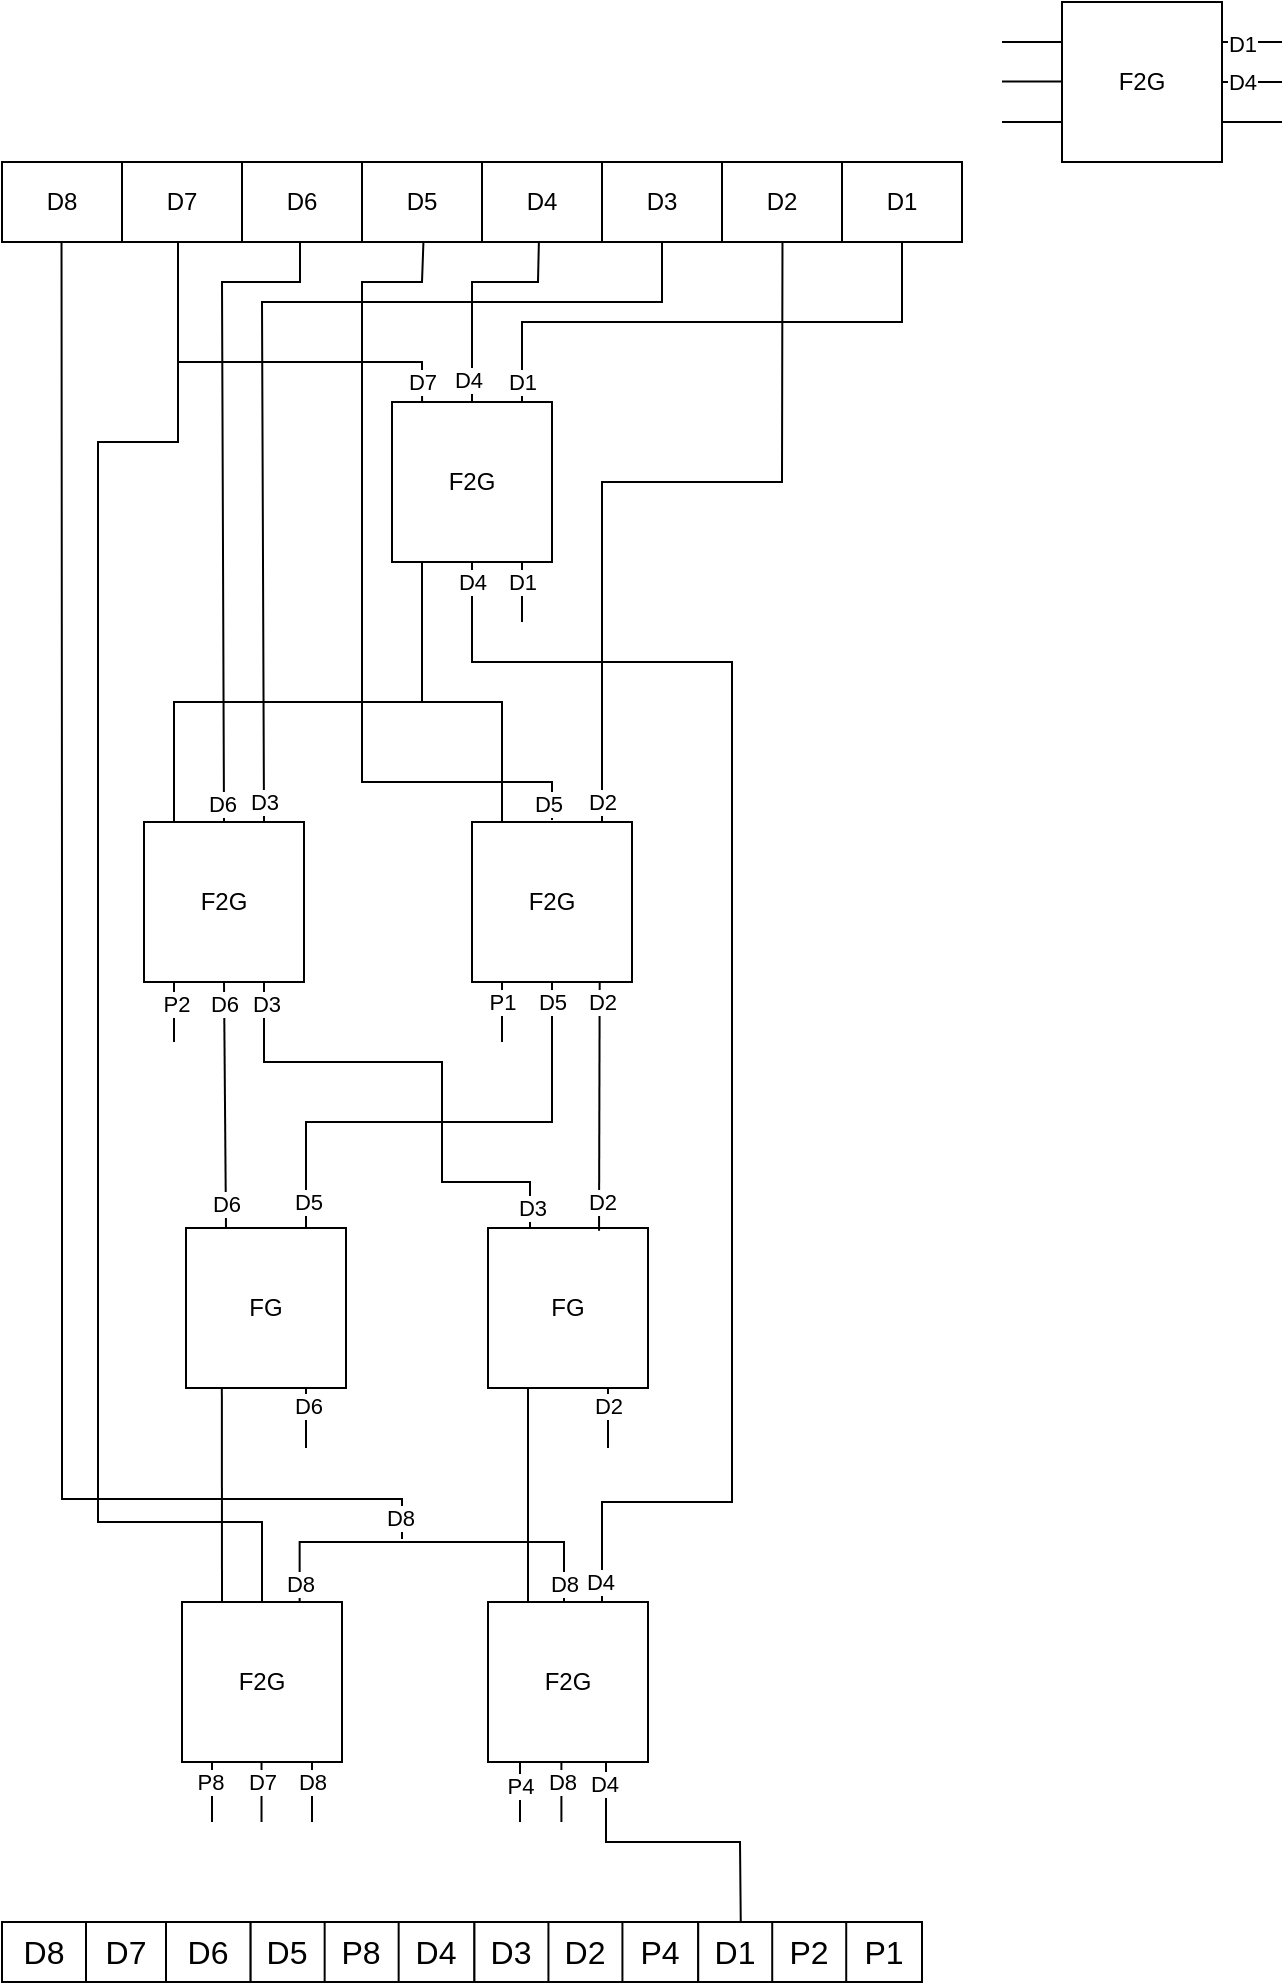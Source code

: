 <mxfile version="25.0.3">
  <diagram name="Page-1" id="fNQSDi-6R5eK7XQsokTD">
    <mxGraphModel dx="525" dy="290" grid="1" gridSize="10" guides="1" tooltips="1" connect="1" arrows="1" fold="1" page="1" pageScale="1" pageWidth="850" pageHeight="1100" math="0" shadow="0">
      <root>
        <mxCell id="0" />
        <mxCell id="1" parent="0" />
        <mxCell id="G0EZGJF396JuAqTIfjui-15" value="" style="group" vertex="1" connectable="0" parent="1">
          <mxGeometry x="650" y="40" width="140" height="80" as="geometry" />
        </mxCell>
        <mxCell id="G0EZGJF396JuAqTIfjui-11" value="" style="group" vertex="1" connectable="0" parent="G0EZGJF396JuAqTIfjui-15">
          <mxGeometry x="30" width="110" height="80" as="geometry" />
        </mxCell>
        <mxCell id="G0EZGJF396JuAqTIfjui-8" value="" style="group" vertex="1" connectable="0" parent="G0EZGJF396JuAqTIfjui-11">
          <mxGeometry width="110" height="80" as="geometry" />
        </mxCell>
        <mxCell id="G0EZGJF396JuAqTIfjui-1" value="F2G" style="whiteSpace=wrap;html=1;aspect=fixed;" vertex="1" parent="G0EZGJF396JuAqTIfjui-8">
          <mxGeometry width="80" height="80" as="geometry" />
        </mxCell>
        <mxCell id="G0EZGJF396JuAqTIfjui-7" value="" style="endArrow=none;html=1;rounded=0;exitX=1;exitY=0.25;exitDx=0;exitDy=0;" edge="1" parent="G0EZGJF396JuAqTIfjui-8" source="G0EZGJF396JuAqTIfjui-1">
          <mxGeometry width="50" height="50" relative="1" as="geometry">
            <mxPoint x="130" y="100" as="sourcePoint" />
            <mxPoint x="110" y="20" as="targetPoint" />
          </mxGeometry>
        </mxCell>
        <mxCell id="G0EZGJF396JuAqTIfjui-22" value="D1" style="edgeLabel;html=1;align=center;verticalAlign=middle;resizable=0;points=[];" vertex="1" connectable="0" parent="G0EZGJF396JuAqTIfjui-7">
          <mxGeometry x="-0.195" y="-1" relative="1" as="geometry">
            <mxPoint x="-2" as="offset" />
          </mxGeometry>
        </mxCell>
        <mxCell id="G0EZGJF396JuAqTIfjui-9" value="" style="endArrow=none;html=1;rounded=0;exitX=1;exitY=0.75;exitDx=0;exitDy=0;" edge="1" parent="G0EZGJF396JuAqTIfjui-11" source="G0EZGJF396JuAqTIfjui-1">
          <mxGeometry width="50" height="50" relative="1" as="geometry">
            <mxPoint x="150" y="100" as="sourcePoint" />
            <mxPoint x="110" y="60" as="targetPoint" />
          </mxGeometry>
        </mxCell>
        <mxCell id="G0EZGJF396JuAqTIfjui-10" value="" style="endArrow=none;html=1;rounded=0;exitX=1;exitY=0.5;exitDx=0;exitDy=0;" edge="1" parent="G0EZGJF396JuAqTIfjui-11" source="G0EZGJF396JuAqTIfjui-1">
          <mxGeometry width="50" height="50" relative="1" as="geometry">
            <mxPoint x="150" y="100" as="sourcePoint" />
            <mxPoint x="110" y="40" as="targetPoint" />
          </mxGeometry>
        </mxCell>
        <mxCell id="G0EZGJF396JuAqTIfjui-23" value="D4" style="edgeLabel;html=1;align=center;verticalAlign=middle;resizable=0;points=[];" vertex="1" connectable="0" parent="G0EZGJF396JuAqTIfjui-10">
          <mxGeometry x="0.072" relative="1" as="geometry">
            <mxPoint x="-6" as="offset" />
          </mxGeometry>
        </mxCell>
        <mxCell id="G0EZGJF396JuAqTIfjui-12" value="" style="endArrow=none;html=1;rounded=0;entryX=0;entryY=0.25;entryDx=0;entryDy=0;" edge="1" parent="G0EZGJF396JuAqTIfjui-15" target="G0EZGJF396JuAqTIfjui-1">
          <mxGeometry width="50" height="50" relative="1" as="geometry">
            <mxPoint y="20" as="sourcePoint" />
            <mxPoint x="20" y="15" as="targetPoint" />
          </mxGeometry>
        </mxCell>
        <mxCell id="G0EZGJF396JuAqTIfjui-13" value="" style="endArrow=none;html=1;rounded=0;entryX=0;entryY=0.25;entryDx=0;entryDy=0;" edge="1" parent="G0EZGJF396JuAqTIfjui-15">
          <mxGeometry width="50" height="50" relative="1" as="geometry">
            <mxPoint y="39.71" as="sourcePoint" />
            <mxPoint x="30" y="39.71" as="targetPoint" />
          </mxGeometry>
        </mxCell>
        <mxCell id="G0EZGJF396JuAqTIfjui-14" value="" style="endArrow=none;html=1;rounded=0;entryX=0;entryY=0.25;entryDx=0;entryDy=0;" edge="1" parent="G0EZGJF396JuAqTIfjui-15">
          <mxGeometry width="50" height="50" relative="1" as="geometry">
            <mxPoint y="60" as="sourcePoint" />
            <mxPoint x="30" y="60" as="targetPoint" />
          </mxGeometry>
        </mxCell>
        <mxCell id="G0EZGJF396JuAqTIfjui-109" value="" style="group" vertex="1" connectable="0" parent="1">
          <mxGeometry x="150" y="1000" width="460" height="30" as="geometry" />
        </mxCell>
        <mxCell id="G0EZGJF396JuAqTIfjui-95" value="" style="group" vertex="1" connectable="0" parent="G0EZGJF396JuAqTIfjui-109">
          <mxGeometry width="348.108" height="30" as="geometry" />
        </mxCell>
        <mxCell id="G0EZGJF396JuAqTIfjui-81" value="" style="group" vertex="1" connectable="0" parent="G0EZGJF396JuAqTIfjui-95">
          <mxGeometry width="236.216" height="30" as="geometry" />
        </mxCell>
        <mxCell id="G0EZGJF396JuAqTIfjui-42" value="" style="shape=table;startSize=0;container=1;collapsible=0;childLayout=tableLayout;fontSize=16;" vertex="1" parent="G0EZGJF396JuAqTIfjui-81">
          <mxGeometry width="124.324" height="30" as="geometry" />
        </mxCell>
        <mxCell id="G0EZGJF396JuAqTIfjui-43" value="" style="shape=tableRow;horizontal=0;startSize=0;swimlaneHead=0;swimlaneBody=0;strokeColor=inherit;top=0;left=0;bottom=0;right=0;collapsible=0;dropTarget=0;fillColor=none;points=[[0,0.5],[1,0.5]];portConstraint=eastwest;fontSize=16;" vertex="1" parent="G0EZGJF396JuAqTIfjui-42">
          <mxGeometry width="124.324" height="30" as="geometry" />
        </mxCell>
        <mxCell id="G0EZGJF396JuAqTIfjui-44" value="D8" style="shape=partialRectangle;html=1;whiteSpace=wrap;connectable=0;strokeColor=inherit;overflow=hidden;fillColor=none;top=0;left=0;bottom=0;right=0;pointerEvents=1;fontSize=16;" vertex="1" parent="G0EZGJF396JuAqTIfjui-43">
          <mxGeometry width="42" height="30" as="geometry">
            <mxRectangle width="42" height="30" as="alternateBounds" />
          </mxGeometry>
        </mxCell>
        <mxCell id="G0EZGJF396JuAqTIfjui-45" value="D7" style="shape=partialRectangle;html=1;whiteSpace=wrap;connectable=0;strokeColor=inherit;overflow=hidden;fillColor=none;top=0;left=0;bottom=0;right=0;pointerEvents=1;fontSize=16;" vertex="1" parent="G0EZGJF396JuAqTIfjui-43">
          <mxGeometry x="42" width="40" height="30" as="geometry">
            <mxRectangle width="40" height="30" as="alternateBounds" />
          </mxGeometry>
        </mxCell>
        <mxCell id="G0EZGJF396JuAqTIfjui-46" value="D6" style="shape=partialRectangle;html=1;whiteSpace=wrap;connectable=0;strokeColor=inherit;overflow=hidden;fillColor=none;top=0;left=0;bottom=0;right=0;pointerEvents=1;fontSize=16;" vertex="1" parent="G0EZGJF396JuAqTIfjui-43">
          <mxGeometry x="82" width="42" height="30" as="geometry">
            <mxRectangle width="42" height="30" as="alternateBounds" />
          </mxGeometry>
        </mxCell>
        <mxCell id="G0EZGJF396JuAqTIfjui-68" value="" style="shape=table;startSize=0;container=1;collapsible=0;childLayout=tableLayout;fontSize=16;" vertex="1" parent="G0EZGJF396JuAqTIfjui-81">
          <mxGeometry x="124.324" width="111.892" height="30" as="geometry" />
        </mxCell>
        <mxCell id="G0EZGJF396JuAqTIfjui-69" value="" style="shape=tableRow;horizontal=0;startSize=0;swimlaneHead=0;swimlaneBody=0;strokeColor=inherit;top=0;left=0;bottom=0;right=0;collapsible=0;dropTarget=0;fillColor=none;points=[[0,0.5],[1,0.5]];portConstraint=eastwest;fontSize=16;" vertex="1" parent="G0EZGJF396JuAqTIfjui-68">
          <mxGeometry width="111.892" height="30" as="geometry" />
        </mxCell>
        <mxCell id="G0EZGJF396JuAqTIfjui-70" value="D5" style="shape=partialRectangle;html=1;whiteSpace=wrap;connectable=0;strokeColor=inherit;overflow=hidden;fillColor=none;top=0;left=0;bottom=0;right=0;pointerEvents=1;fontSize=16;" vertex="1" parent="G0EZGJF396JuAqTIfjui-69">
          <mxGeometry width="37" height="30" as="geometry">
            <mxRectangle width="37" height="30" as="alternateBounds" />
          </mxGeometry>
        </mxCell>
        <mxCell id="G0EZGJF396JuAqTIfjui-71" value="P8" style="shape=partialRectangle;html=1;whiteSpace=wrap;connectable=0;strokeColor=inherit;overflow=hidden;fillColor=none;top=0;left=0;bottom=0;right=0;pointerEvents=1;fontSize=16;" vertex="1" parent="G0EZGJF396JuAqTIfjui-69">
          <mxGeometry x="37" width="37" height="30" as="geometry">
            <mxRectangle width="37" height="30" as="alternateBounds" />
          </mxGeometry>
        </mxCell>
        <mxCell id="G0EZGJF396JuAqTIfjui-72" value="D4" style="shape=partialRectangle;html=1;whiteSpace=wrap;connectable=0;strokeColor=inherit;overflow=hidden;fillColor=none;top=0;left=0;bottom=0;right=0;pointerEvents=1;fontSize=16;" vertex="1" parent="G0EZGJF396JuAqTIfjui-69">
          <mxGeometry x="74" width="38" height="30" as="geometry">
            <mxRectangle width="38" height="30" as="alternateBounds" />
          </mxGeometry>
        </mxCell>
        <mxCell id="G0EZGJF396JuAqTIfjui-82" value="" style="shape=table;startSize=0;container=1;collapsible=0;childLayout=tableLayout;fontSize=16;" vertex="1" parent="G0EZGJF396JuAqTIfjui-95">
          <mxGeometry x="236.216" width="111.892" height="30" as="geometry" />
        </mxCell>
        <mxCell id="G0EZGJF396JuAqTIfjui-83" value="" style="shape=tableRow;horizontal=0;startSize=0;swimlaneHead=0;swimlaneBody=0;strokeColor=inherit;top=0;left=0;bottom=0;right=0;collapsible=0;dropTarget=0;fillColor=none;points=[[0,0.5],[1,0.5]];portConstraint=eastwest;fontSize=16;" vertex="1" parent="G0EZGJF396JuAqTIfjui-82">
          <mxGeometry width="111.892" height="30" as="geometry" />
        </mxCell>
        <mxCell id="G0EZGJF396JuAqTIfjui-84" value="D3" style="shape=partialRectangle;html=1;whiteSpace=wrap;connectable=0;strokeColor=inherit;overflow=hidden;fillColor=none;top=0;left=0;bottom=0;right=0;pointerEvents=1;fontSize=16;" vertex="1" parent="G0EZGJF396JuAqTIfjui-83">
          <mxGeometry width="37" height="30" as="geometry">
            <mxRectangle width="37" height="30" as="alternateBounds" />
          </mxGeometry>
        </mxCell>
        <mxCell id="G0EZGJF396JuAqTIfjui-85" value="D2" style="shape=partialRectangle;html=1;whiteSpace=wrap;connectable=0;strokeColor=inherit;overflow=hidden;fillColor=none;top=0;left=0;bottom=0;right=0;pointerEvents=1;fontSize=16;" vertex="1" parent="G0EZGJF396JuAqTIfjui-83">
          <mxGeometry x="37" width="37" height="30" as="geometry">
            <mxRectangle width="37" height="30" as="alternateBounds" />
          </mxGeometry>
        </mxCell>
        <mxCell id="G0EZGJF396JuAqTIfjui-86" value="P4" style="shape=partialRectangle;html=1;whiteSpace=wrap;connectable=0;strokeColor=inherit;overflow=hidden;fillColor=none;top=0;left=0;bottom=0;right=0;pointerEvents=1;fontSize=16;" vertex="1" parent="G0EZGJF396JuAqTIfjui-83">
          <mxGeometry x="74" width="38" height="30" as="geometry">
            <mxRectangle width="38" height="30" as="alternateBounds" />
          </mxGeometry>
        </mxCell>
        <mxCell id="G0EZGJF396JuAqTIfjui-96" value="" style="shape=table;startSize=0;container=1;collapsible=0;childLayout=tableLayout;fontSize=16;" vertex="1" parent="G0EZGJF396JuAqTIfjui-109">
          <mxGeometry x="348.108" width="111.892" height="30" as="geometry" />
        </mxCell>
        <mxCell id="G0EZGJF396JuAqTIfjui-97" value="" style="shape=tableRow;horizontal=0;startSize=0;swimlaneHead=0;swimlaneBody=0;strokeColor=inherit;top=0;left=0;bottom=0;right=0;collapsible=0;dropTarget=0;fillColor=none;points=[[0,0.5],[1,0.5]];portConstraint=eastwest;fontSize=16;" vertex="1" parent="G0EZGJF396JuAqTIfjui-96">
          <mxGeometry width="111.892" height="30" as="geometry" />
        </mxCell>
        <mxCell id="G0EZGJF396JuAqTIfjui-98" value="D1" style="shape=partialRectangle;html=1;whiteSpace=wrap;connectable=0;strokeColor=inherit;overflow=hidden;fillColor=none;top=0;left=0;bottom=0;right=0;pointerEvents=1;fontSize=16;" vertex="1" parent="G0EZGJF396JuAqTIfjui-97">
          <mxGeometry width="37" height="30" as="geometry">
            <mxRectangle width="37" height="30" as="alternateBounds" />
          </mxGeometry>
        </mxCell>
        <mxCell id="G0EZGJF396JuAqTIfjui-99" value="P2" style="shape=partialRectangle;html=1;whiteSpace=wrap;connectable=0;strokeColor=inherit;overflow=hidden;fillColor=none;top=0;left=0;bottom=0;right=0;pointerEvents=1;fontSize=16;" vertex="1" parent="G0EZGJF396JuAqTIfjui-97">
          <mxGeometry x="37" width="37" height="30" as="geometry">
            <mxRectangle width="37" height="30" as="alternateBounds" />
          </mxGeometry>
        </mxCell>
        <mxCell id="G0EZGJF396JuAqTIfjui-100" value="P1" style="shape=partialRectangle;html=1;whiteSpace=wrap;connectable=0;strokeColor=inherit;overflow=hidden;fillColor=none;top=0;left=0;bottom=0;right=0;pointerEvents=1;fontSize=16;" vertex="1" parent="G0EZGJF396JuAqTIfjui-97">
          <mxGeometry x="74" width="38" height="30" as="geometry">
            <mxRectangle width="38" height="30" as="alternateBounds" />
          </mxGeometry>
        </mxCell>
        <mxCell id="G0EZGJF396JuAqTIfjui-124" value="" style="group" vertex="1" connectable="0" parent="1">
          <mxGeometry x="345" y="210" width="80" height="140" as="geometry" />
        </mxCell>
        <mxCell id="G0EZGJF396JuAqTIfjui-114" value="" style="group" vertex="1" connectable="0" parent="G0EZGJF396JuAqTIfjui-124">
          <mxGeometry width="80" height="110" as="geometry" />
        </mxCell>
        <mxCell id="G0EZGJF396JuAqTIfjui-112" value="F2G" style="whiteSpace=wrap;html=1;aspect=fixed;" vertex="1" parent="G0EZGJF396JuAqTIfjui-114">
          <mxGeometry y="30" width="80" height="80" as="geometry" />
        </mxCell>
        <mxCell id="G0EZGJF396JuAqTIfjui-117" value="" style="endArrow=none;html=1;rounded=0;" edge="1" parent="G0EZGJF396JuAqTIfjui-114">
          <mxGeometry width="50" height="50" relative="1" as="geometry">
            <mxPoint x="65" y="30" as="sourcePoint" />
            <mxPoint x="65" as="targetPoint" />
          </mxGeometry>
        </mxCell>
        <mxCell id="G0EZGJF396JuAqTIfjui-125" value="D1" style="edgeLabel;html=1;align=center;verticalAlign=middle;resizable=0;points=[];" vertex="1" connectable="0" parent="G0EZGJF396JuAqTIfjui-117">
          <mxGeometry x="-0.147" y="-1" relative="1" as="geometry">
            <mxPoint x="-1" y="3" as="offset" />
          </mxGeometry>
        </mxCell>
        <mxCell id="G0EZGJF396JuAqTIfjui-121" value="" style="endArrow=none;html=1;rounded=0;" edge="1" parent="G0EZGJF396JuAqTIfjui-124">
          <mxGeometry width="50" height="50" relative="1" as="geometry">
            <mxPoint x="15" y="140" as="sourcePoint" />
            <mxPoint x="15" y="110" as="targetPoint" />
          </mxGeometry>
        </mxCell>
        <mxCell id="G0EZGJF396JuAqTIfjui-123" value="" style="endArrow=none;html=1;rounded=0;" edge="1" parent="G0EZGJF396JuAqTIfjui-124">
          <mxGeometry width="50" height="50" relative="1" as="geometry">
            <mxPoint x="65" y="140" as="sourcePoint" />
            <mxPoint x="65" y="110" as="targetPoint" />
          </mxGeometry>
        </mxCell>
        <mxCell id="G0EZGJF396JuAqTIfjui-128" value="D1" style="edgeLabel;html=1;align=center;verticalAlign=middle;resizable=0;points=[];" vertex="1" connectable="0" parent="G0EZGJF396JuAqTIfjui-123">
          <mxGeometry x="-0.032" y="1" relative="1" as="geometry">
            <mxPoint x="1" y="-6" as="offset" />
          </mxGeometry>
        </mxCell>
        <mxCell id="G0EZGJF396JuAqTIfjui-145" value="" style="group" vertex="1" connectable="0" parent="1">
          <mxGeometry x="385" y="420" width="80" height="140" as="geometry" />
        </mxCell>
        <mxCell id="G0EZGJF396JuAqTIfjui-146" value="" style="group" vertex="1" connectable="0" parent="G0EZGJF396JuAqTIfjui-145">
          <mxGeometry width="80" height="110" as="geometry" />
        </mxCell>
        <mxCell id="G0EZGJF396JuAqTIfjui-147" value="F2G" style="whiteSpace=wrap;html=1;aspect=fixed;" vertex="1" parent="G0EZGJF396JuAqTIfjui-146">
          <mxGeometry y="30" width="80" height="80" as="geometry" />
        </mxCell>
        <mxCell id="G0EZGJF396JuAqTIfjui-149" value="" style="endArrow=none;html=1;rounded=0;" edge="1" parent="G0EZGJF396JuAqTIfjui-146">
          <mxGeometry width="50" height="50" relative="1" as="geometry">
            <mxPoint x="65" y="30" as="sourcePoint" />
            <mxPoint x="65" as="targetPoint" />
          </mxGeometry>
        </mxCell>
        <mxCell id="G0EZGJF396JuAqTIfjui-150" value="D2" style="edgeLabel;html=1;align=center;verticalAlign=middle;resizable=0;points=[];" vertex="1" connectable="0" parent="G0EZGJF396JuAqTIfjui-149">
          <mxGeometry x="-0.147" y="-1" relative="1" as="geometry">
            <mxPoint x="-1" y="3" as="offset" />
          </mxGeometry>
        </mxCell>
        <mxCell id="G0EZGJF396JuAqTIfjui-153" value="" style="endArrow=none;html=1;rounded=0;" edge="1" parent="G0EZGJF396JuAqTIfjui-145">
          <mxGeometry width="50" height="50" relative="1" as="geometry">
            <mxPoint x="15" y="140" as="sourcePoint" />
            <mxPoint x="15" y="110" as="targetPoint" />
          </mxGeometry>
        </mxCell>
        <mxCell id="G0EZGJF396JuAqTIfjui-166" value="P1" style="edgeLabel;html=1;align=center;verticalAlign=middle;resizable=0;points=[];" vertex="1" connectable="0" parent="G0EZGJF396JuAqTIfjui-153">
          <mxGeometry x="0.384" y="1" relative="1" as="geometry">
            <mxPoint x="1" y="1" as="offset" />
          </mxGeometry>
        </mxCell>
        <mxCell id="G0EZGJF396JuAqTIfjui-160" value="" style="group" vertex="1" connectable="0" parent="1">
          <mxGeometry x="220" y="350" width="180" height="240" as="geometry" />
        </mxCell>
        <mxCell id="G0EZGJF396JuAqTIfjui-131" value="" style="group" vertex="1" connectable="0" parent="G0EZGJF396JuAqTIfjui-160">
          <mxGeometry x="1" y="70" width="80" height="140" as="geometry" />
        </mxCell>
        <mxCell id="G0EZGJF396JuAqTIfjui-132" value="" style="group" vertex="1" connectable="0" parent="G0EZGJF396JuAqTIfjui-131">
          <mxGeometry width="80" height="110" as="geometry" />
        </mxCell>
        <mxCell id="G0EZGJF396JuAqTIfjui-133" value="F2G" style="whiteSpace=wrap;html=1;aspect=fixed;" vertex="1" parent="G0EZGJF396JuAqTIfjui-132">
          <mxGeometry y="30" width="80" height="80" as="geometry" />
        </mxCell>
        <mxCell id="G0EZGJF396JuAqTIfjui-140" value="" style="endArrow=none;html=1;rounded=0;" edge="1" parent="G0EZGJF396JuAqTIfjui-131">
          <mxGeometry width="50" height="50" relative="1" as="geometry">
            <mxPoint x="15" y="140" as="sourcePoint" />
            <mxPoint x="15" y="110" as="targetPoint" />
          </mxGeometry>
        </mxCell>
        <mxCell id="G0EZGJF396JuAqTIfjui-161" value="P2" style="edgeLabel;html=1;align=center;verticalAlign=middle;resizable=0;points=[];" vertex="1" connectable="0" parent="G0EZGJF396JuAqTIfjui-140">
          <mxGeometry x="0.282" y="-1" relative="1" as="geometry">
            <mxPoint as="offset" />
          </mxGeometry>
        </mxCell>
        <mxCell id="G0EZGJF396JuAqTIfjui-158" value="" style="endArrow=none;html=1;rounded=0;" edge="1" parent="G0EZGJF396JuAqTIfjui-160">
          <mxGeometry width="50" height="50" relative="1" as="geometry">
            <mxPoint x="16" y="100" as="sourcePoint" />
            <mxPoint x="140" as="targetPoint" />
            <Array as="points">
              <mxPoint x="16" y="40" />
              <mxPoint x="140" y="40" />
            </Array>
          </mxGeometry>
        </mxCell>
        <mxCell id="G0EZGJF396JuAqTIfjui-205" value="" style="endArrow=none;html=1;rounded=0;entryX=0.75;entryY=1;entryDx=0;entryDy=0;exitX=0.25;exitY=0;exitDx=0;exitDy=0;" edge="1" parent="G0EZGJF396JuAqTIfjui-160" target="G0EZGJF396JuAqTIfjui-133">
          <mxGeometry width="50" height="50" relative="1" as="geometry">
            <mxPoint x="194" y="303" as="sourcePoint" />
            <mxPoint x="62" y="180" as="targetPoint" />
            <Array as="points">
              <mxPoint x="194" y="280" />
              <mxPoint x="150" y="280" />
              <mxPoint x="150" y="220" />
              <mxPoint x="61" y="220" />
            </Array>
          </mxGeometry>
        </mxCell>
        <mxCell id="G0EZGJF396JuAqTIfjui-211" value="D3" style="edgeLabel;html=1;align=center;verticalAlign=middle;resizable=0;points=[];" vertex="1" connectable="0" parent="G0EZGJF396JuAqTIfjui-205">
          <mxGeometry x="0.915" relative="1" as="geometry">
            <mxPoint x="1" as="offset" />
          </mxGeometry>
        </mxCell>
        <mxCell id="G0EZGJF396JuAqTIfjui-334" value="D3" style="edgeLabel;html=1;align=center;verticalAlign=middle;resizable=0;points=[];" vertex="1" connectable="0" parent="G0EZGJF396JuAqTIfjui-205">
          <mxGeometry x="-0.92" y="-1" relative="1" as="geometry">
            <mxPoint as="offset" />
          </mxGeometry>
        </mxCell>
        <mxCell id="G0EZGJF396JuAqTIfjui-247" value="" style="endArrow=none;html=1;rounded=0;exitX=0.5;exitY=0;exitDx=0;exitDy=0;" edge="1" parent="G0EZGJF396JuAqTIfjui-160" source="G0EZGJF396JuAqTIfjui-229">
          <mxGeometry width="50" height="50" relative="1" as="geometry">
            <mxPoint x="58" y="490" as="sourcePoint" />
            <mxPoint x="18" y="-130" as="targetPoint" />
            <Array as="points">
              <mxPoint x="60" y="450" />
              <mxPoint x="-22" y="450" />
              <mxPoint x="-22" y="270" />
              <mxPoint x="-22" y="40" />
              <mxPoint x="-22" y="-90" />
              <mxPoint x="18" y="-90" />
            </Array>
          </mxGeometry>
        </mxCell>
        <mxCell id="G0EZGJF396JuAqTIfjui-162" value="" style="endArrow=none;html=1;rounded=0;" edge="1" parent="1">
          <mxGeometry width="50" height="50" relative="1" as="geometry">
            <mxPoint x="400" y="450" as="sourcePoint" />
            <mxPoint x="360" y="390" as="targetPoint" />
            <Array as="points">
              <mxPoint x="400" y="390" />
            </Array>
          </mxGeometry>
        </mxCell>
        <mxCell id="G0EZGJF396JuAqTIfjui-185" value="" style="group" vertex="1" connectable="0" parent="1">
          <mxGeometry x="242" y="623" width="80" height="140" as="geometry" />
        </mxCell>
        <mxCell id="G0EZGJF396JuAqTIfjui-180" value="FG" style="whiteSpace=wrap;html=1;aspect=fixed;" vertex="1" parent="G0EZGJF396JuAqTIfjui-185">
          <mxGeometry y="30" width="80" height="80" as="geometry" />
        </mxCell>
        <mxCell id="G0EZGJF396JuAqTIfjui-184" value="" style="endArrow=none;html=1;rounded=0;" edge="1" parent="G0EZGJF396JuAqTIfjui-185">
          <mxGeometry width="50" height="50" relative="1" as="geometry">
            <mxPoint x="60" y="140" as="sourcePoint" />
            <mxPoint x="60" y="110" as="targetPoint" />
          </mxGeometry>
        </mxCell>
        <mxCell id="G0EZGJF396JuAqTIfjui-212" value="D6" style="edgeLabel;html=1;align=center;verticalAlign=middle;resizable=0;points=[];" vertex="1" connectable="0" parent="G0EZGJF396JuAqTIfjui-184">
          <mxGeometry x="0.395" y="-1" relative="1" as="geometry">
            <mxPoint as="offset" />
          </mxGeometry>
        </mxCell>
        <mxCell id="G0EZGJF396JuAqTIfjui-190" value="" style="group" vertex="1" connectable="0" parent="1">
          <mxGeometry x="393" y="623" width="80" height="140" as="geometry" />
        </mxCell>
        <mxCell id="G0EZGJF396JuAqTIfjui-191" value="FG" style="whiteSpace=wrap;html=1;aspect=fixed;" vertex="1" parent="G0EZGJF396JuAqTIfjui-190">
          <mxGeometry y="30" width="80" height="80" as="geometry" />
        </mxCell>
        <mxCell id="G0EZGJF396JuAqTIfjui-194" value="" style="endArrow=none;html=1;rounded=0;" edge="1" parent="G0EZGJF396JuAqTIfjui-190">
          <mxGeometry width="50" height="50" relative="1" as="geometry">
            <mxPoint x="60" y="140" as="sourcePoint" />
            <mxPoint x="60" y="110" as="targetPoint" />
          </mxGeometry>
        </mxCell>
        <mxCell id="G0EZGJF396JuAqTIfjui-209" value="D2" style="edgeLabel;html=1;align=center;verticalAlign=middle;resizable=0;points=[];" vertex="1" connectable="0" parent="G0EZGJF396JuAqTIfjui-194">
          <mxGeometry x="0.448" relative="1" as="geometry">
            <mxPoint as="offset" />
          </mxGeometry>
        </mxCell>
        <mxCell id="G0EZGJF396JuAqTIfjui-199" value="" style="endArrow=none;html=1;rounded=0;entryX=0.5;entryY=1;entryDx=0;entryDy=0;exitX=0.25;exitY=0;exitDx=0;exitDy=0;" edge="1" parent="1" source="G0EZGJF396JuAqTIfjui-180" target="G0EZGJF396JuAqTIfjui-133">
          <mxGeometry width="50" height="50" relative="1" as="geometry">
            <mxPoint x="240" y="600" as="sourcePoint" />
            <mxPoint x="290" y="550" as="targetPoint" />
          </mxGeometry>
        </mxCell>
        <mxCell id="G0EZGJF396JuAqTIfjui-210" value="D6" style="edgeLabel;html=1;align=center;verticalAlign=middle;resizable=0;points=[];" vertex="1" connectable="0" parent="G0EZGJF396JuAqTIfjui-199">
          <mxGeometry x="0.784" y="-1" relative="1" as="geometry">
            <mxPoint x="-1" y="-3" as="offset" />
          </mxGeometry>
        </mxCell>
        <mxCell id="G0EZGJF396JuAqTIfjui-336" value="D6" style="edgeLabel;html=1;align=center;verticalAlign=middle;resizable=0;points=[];" vertex="1" connectable="0" parent="G0EZGJF396JuAqTIfjui-199">
          <mxGeometry x="-0.805" relative="1" as="geometry">
            <mxPoint as="offset" />
          </mxGeometry>
        </mxCell>
        <mxCell id="G0EZGJF396JuAqTIfjui-202" value="" style="endArrow=none;html=1;rounded=0;entryX=0.5;entryY=1;entryDx=0;entryDy=0;exitX=0.75;exitY=0;exitDx=0;exitDy=0;" edge="1" parent="1" source="G0EZGJF396JuAqTIfjui-180" target="G0EZGJF396JuAqTIfjui-147">
          <mxGeometry width="50" height="50" relative="1" as="geometry">
            <mxPoint x="380" y="610" as="sourcePoint" />
            <mxPoint x="430" y="540" as="targetPoint" />
            <Array as="points">
              <mxPoint x="302" y="600" />
              <mxPoint x="425" y="600" />
            </Array>
          </mxGeometry>
        </mxCell>
        <mxCell id="G0EZGJF396JuAqTIfjui-203" value="D5" style="edgeLabel;html=1;align=center;verticalAlign=middle;resizable=0;points=[];" vertex="1" connectable="0" parent="G0EZGJF396JuAqTIfjui-202">
          <mxGeometry x="0.863" y="-1" relative="1" as="geometry">
            <mxPoint x="-1" y="-7" as="offset" />
          </mxGeometry>
        </mxCell>
        <mxCell id="G0EZGJF396JuAqTIfjui-335" value="D5" style="edgeLabel;html=1;align=center;verticalAlign=middle;resizable=0;points=[];" vertex="1" connectable="0" parent="G0EZGJF396JuAqTIfjui-202">
          <mxGeometry x="-0.863" y="-1" relative="1" as="geometry">
            <mxPoint y="4" as="offset" />
          </mxGeometry>
        </mxCell>
        <mxCell id="G0EZGJF396JuAqTIfjui-207" value="" style="endArrow=none;html=1;rounded=0;entryX=0.798;entryY=0.995;entryDx=0;entryDy=0;entryPerimeter=0;exitX=0.694;exitY=0.017;exitDx=0;exitDy=0;exitPerimeter=0;" edge="1" parent="1" source="G0EZGJF396JuAqTIfjui-191" target="G0EZGJF396JuAqTIfjui-147">
          <mxGeometry width="50" height="50" relative="1" as="geometry">
            <mxPoint x="449" y="650" as="sourcePoint" />
            <mxPoint x="450" y="530" as="targetPoint" />
          </mxGeometry>
        </mxCell>
        <mxCell id="G0EZGJF396JuAqTIfjui-208" value="D2" style="edgeLabel;html=1;align=center;verticalAlign=middle;resizable=0;points=[];" vertex="1" connectable="0" parent="G0EZGJF396JuAqTIfjui-207">
          <mxGeometry x="0.806" y="-1" relative="1" as="geometry">
            <mxPoint y="-2" as="offset" />
          </mxGeometry>
        </mxCell>
        <mxCell id="G0EZGJF396JuAqTIfjui-337" value="D2" style="edgeLabel;html=1;align=center;verticalAlign=middle;resizable=0;points=[];" vertex="1" connectable="0" parent="G0EZGJF396JuAqTIfjui-207">
          <mxGeometry x="-0.737" y="-1" relative="1" as="geometry">
            <mxPoint y="2" as="offset" />
          </mxGeometry>
        </mxCell>
        <mxCell id="G0EZGJF396JuAqTIfjui-213" value="" style="group" vertex="1" connectable="0" parent="1">
          <mxGeometry x="393" y="810" width="80" height="140" as="geometry" />
        </mxCell>
        <mxCell id="G0EZGJF396JuAqTIfjui-214" value="" style="group" vertex="1" connectable="0" parent="G0EZGJF396JuAqTIfjui-213">
          <mxGeometry width="80" height="110" as="geometry" />
        </mxCell>
        <mxCell id="G0EZGJF396JuAqTIfjui-215" value="F2G" style="whiteSpace=wrap;html=1;aspect=fixed;" vertex="1" parent="G0EZGJF396JuAqTIfjui-214">
          <mxGeometry y="30" width="80" height="80" as="geometry" />
        </mxCell>
        <mxCell id="G0EZGJF396JuAqTIfjui-248" value="" style="endArrow=none;html=1;rounded=0;exitX=0.75;exitY=0;exitDx=0;exitDy=0;entryX=0.5;entryY=0;entryDx=0;entryDy=0;" edge="1" parent="G0EZGJF396JuAqTIfjui-214">
          <mxGeometry width="50" height="50" relative="1" as="geometry">
            <mxPoint x="-94.18" y="30" as="sourcePoint" />
            <mxPoint x="38" y="30" as="targetPoint" />
            <Array as="points">
              <mxPoint x="-94.18" />
              <mxPoint x="15.82" />
              <mxPoint x="38" />
            </Array>
          </mxGeometry>
        </mxCell>
        <mxCell id="G0EZGJF396JuAqTIfjui-338" value="D8" style="edgeLabel;html=1;align=center;verticalAlign=middle;resizable=0;points=[];" vertex="1" connectable="0" parent="G0EZGJF396JuAqTIfjui-248">
          <mxGeometry x="0.898" relative="1" as="geometry">
            <mxPoint as="offset" />
          </mxGeometry>
        </mxCell>
        <mxCell id="G0EZGJF396JuAqTIfjui-339" value="D8" style="edgeLabel;html=1;align=center;verticalAlign=middle;resizable=0;points=[];" vertex="1" connectable="0" parent="G0EZGJF396JuAqTIfjui-248">
          <mxGeometry x="-0.905" relative="1" as="geometry">
            <mxPoint as="offset" />
          </mxGeometry>
        </mxCell>
        <mxCell id="G0EZGJF396JuAqTIfjui-222" value="" style="endArrow=none;html=1;rounded=0;" edge="1" parent="G0EZGJF396JuAqTIfjui-213">
          <mxGeometry width="50" height="50" relative="1" as="geometry">
            <mxPoint x="16" y="140" as="sourcePoint" />
            <mxPoint x="16" y="110" as="targetPoint" />
          </mxGeometry>
        </mxCell>
        <mxCell id="G0EZGJF396JuAqTIfjui-252" value="P4" style="edgeLabel;html=1;align=center;verticalAlign=middle;resizable=0;points=[];" vertex="1" connectable="0" parent="G0EZGJF396JuAqTIfjui-222">
          <mxGeometry x="0.238" relative="1" as="geometry">
            <mxPoint as="offset" />
          </mxGeometry>
        </mxCell>
        <mxCell id="G0EZGJF396JuAqTIfjui-223" value="" style="endArrow=none;html=1;rounded=0;" edge="1" parent="G0EZGJF396JuAqTIfjui-213">
          <mxGeometry width="50" height="50" relative="1" as="geometry">
            <mxPoint x="36.7" y="140" as="sourcePoint" />
            <mxPoint x="36.7" y="110" as="targetPoint" />
          </mxGeometry>
        </mxCell>
        <mxCell id="G0EZGJF396JuAqTIfjui-224" value="D8" style="edgeLabel;html=1;align=center;verticalAlign=middle;resizable=0;points=[];" vertex="1" connectable="0" parent="G0EZGJF396JuAqTIfjui-223">
          <mxGeometry x="-0.078" y="1" relative="1" as="geometry">
            <mxPoint x="1" y="-6" as="offset" />
          </mxGeometry>
        </mxCell>
        <mxCell id="G0EZGJF396JuAqTIfjui-227" value="" style="group" vertex="1" connectable="0" parent="1">
          <mxGeometry x="240" y="810" width="80" height="140" as="geometry" />
        </mxCell>
        <mxCell id="G0EZGJF396JuAqTIfjui-228" value="" style="group" vertex="1" connectable="0" parent="G0EZGJF396JuAqTIfjui-227">
          <mxGeometry width="80" height="110" as="geometry" />
        </mxCell>
        <mxCell id="G0EZGJF396JuAqTIfjui-229" value="F2G" style="whiteSpace=wrap;html=1;aspect=fixed;" vertex="1" parent="G0EZGJF396JuAqTIfjui-228">
          <mxGeometry y="30" width="80" height="80" as="geometry" />
        </mxCell>
        <mxCell id="G0EZGJF396JuAqTIfjui-236" value="" style="endArrow=none;html=1;rounded=0;" edge="1" parent="G0EZGJF396JuAqTIfjui-227">
          <mxGeometry width="50" height="50" relative="1" as="geometry">
            <mxPoint x="15" y="140" as="sourcePoint" />
            <mxPoint x="15" y="110" as="targetPoint" />
          </mxGeometry>
        </mxCell>
        <mxCell id="G0EZGJF396JuAqTIfjui-251" value="P8" style="edgeLabel;html=1;align=center;verticalAlign=middle;resizable=0;points=[];" vertex="1" connectable="0" parent="G0EZGJF396JuAqTIfjui-236">
          <mxGeometry x="-0.097" y="1" relative="1" as="geometry">
            <mxPoint y="-7" as="offset" />
          </mxGeometry>
        </mxCell>
        <mxCell id="G0EZGJF396JuAqTIfjui-237" value="" style="endArrow=none;html=1;rounded=0;" edge="1" parent="G0EZGJF396JuAqTIfjui-227">
          <mxGeometry width="50" height="50" relative="1" as="geometry">
            <mxPoint x="39.76" y="140" as="sourcePoint" />
            <mxPoint x="39.76" y="110" as="targetPoint" />
          </mxGeometry>
        </mxCell>
        <mxCell id="G0EZGJF396JuAqTIfjui-238" value="D7" style="edgeLabel;html=1;align=center;verticalAlign=middle;resizable=0;points=[];" vertex="1" connectable="0" parent="G0EZGJF396JuAqTIfjui-237">
          <mxGeometry x="-0.078" y="1" relative="1" as="geometry">
            <mxPoint x="1" y="-6" as="offset" />
          </mxGeometry>
        </mxCell>
        <mxCell id="G0EZGJF396JuAqTIfjui-239" value="" style="endArrow=none;html=1;rounded=0;" edge="1" parent="G0EZGJF396JuAqTIfjui-227">
          <mxGeometry width="50" height="50" relative="1" as="geometry">
            <mxPoint x="65" y="140" as="sourcePoint" />
            <mxPoint x="65" y="110" as="targetPoint" />
          </mxGeometry>
        </mxCell>
        <mxCell id="G0EZGJF396JuAqTIfjui-240" value="D8" style="edgeLabel;html=1;align=center;verticalAlign=middle;resizable=0;points=[];" vertex="1" connectable="0" parent="G0EZGJF396JuAqTIfjui-239">
          <mxGeometry x="-0.032" y="1" relative="1" as="geometry">
            <mxPoint x="1" y="-6" as="offset" />
          </mxGeometry>
        </mxCell>
        <mxCell id="G0EZGJF396JuAqTIfjui-242" value="" style="endArrow=none;html=1;rounded=0;" edge="1" parent="1">
          <mxGeometry width="50" height="50" relative="1" as="geometry">
            <mxPoint x="450" y="840" as="sourcePoint" />
            <mxPoint x="385" y="320" as="targetPoint" />
            <Array as="points">
              <mxPoint x="450" y="790" />
              <mxPoint x="515" y="790" />
              <mxPoint x="515" y="370" />
              <mxPoint x="385" y="370" />
            </Array>
          </mxGeometry>
        </mxCell>
        <mxCell id="G0EZGJF396JuAqTIfjui-343" value="D4" style="edgeLabel;html=1;align=center;verticalAlign=middle;resizable=0;points=[];" vertex="1" connectable="0" parent="G0EZGJF396JuAqTIfjui-242">
          <mxGeometry x="0.984" relative="1" as="geometry">
            <mxPoint y="4" as="offset" />
          </mxGeometry>
        </mxCell>
        <mxCell id="G0EZGJF396JuAqTIfjui-344" value="D4" style="edgeLabel;html=1;align=center;verticalAlign=middle;resizable=0;points=[];" vertex="1" connectable="0" parent="G0EZGJF396JuAqTIfjui-242">
          <mxGeometry x="-0.967" y="1" relative="1" as="geometry">
            <mxPoint y="2" as="offset" />
          </mxGeometry>
        </mxCell>
        <mxCell id="G0EZGJF396JuAqTIfjui-244" value="" style="endArrow=none;html=1;rounded=0;entryX=0.224;entryY=1.002;entryDx=0;entryDy=0;exitX=0.25;exitY=0;exitDx=0;exitDy=0;entryPerimeter=0;" edge="1" parent="1" source="G0EZGJF396JuAqTIfjui-229" target="G0EZGJF396JuAqTIfjui-180">
          <mxGeometry width="50" height="50" relative="1" as="geometry">
            <mxPoint x="230" y="840" as="sourcePoint" />
            <mxPoint x="280" y="740" as="targetPoint" />
            <Array as="points" />
          </mxGeometry>
        </mxCell>
        <mxCell id="G0EZGJF396JuAqTIfjui-301" value="" style="shape=table;startSize=0;container=1;collapsible=0;childLayout=tableLayout;" vertex="1" parent="1">
          <mxGeometry x="150" y="120" width="480" height="40" as="geometry" />
        </mxCell>
        <mxCell id="G0EZGJF396JuAqTIfjui-302" value="" style="shape=tableRow;horizontal=0;startSize=0;swimlaneHead=0;swimlaneBody=0;strokeColor=inherit;top=0;left=0;bottom=0;right=0;collapsible=0;dropTarget=0;fillColor=none;points=[[0,0.5],[1,0.5]];portConstraint=eastwest;" vertex="1" parent="G0EZGJF396JuAqTIfjui-301">
          <mxGeometry width="480" height="40" as="geometry" />
        </mxCell>
        <mxCell id="G0EZGJF396JuAqTIfjui-303" value="D8" style="shape=partialRectangle;html=1;whiteSpace=wrap;connectable=0;strokeColor=inherit;overflow=hidden;fillColor=none;top=0;left=0;bottom=0;right=0;pointerEvents=1;" vertex="1" parent="G0EZGJF396JuAqTIfjui-302">
          <mxGeometry width="60" height="40" as="geometry">
            <mxRectangle width="60" height="40" as="alternateBounds" />
          </mxGeometry>
        </mxCell>
        <mxCell id="G0EZGJF396JuAqTIfjui-304" value="D7" style="shape=partialRectangle;html=1;whiteSpace=wrap;connectable=0;strokeColor=inherit;overflow=hidden;fillColor=none;top=0;left=0;bottom=0;right=0;pointerEvents=1;" vertex="1" parent="G0EZGJF396JuAqTIfjui-302">
          <mxGeometry x="60" width="60" height="40" as="geometry">
            <mxRectangle width="60" height="40" as="alternateBounds" />
          </mxGeometry>
        </mxCell>
        <mxCell id="G0EZGJF396JuAqTIfjui-305" value="D6" style="shape=partialRectangle;html=1;whiteSpace=wrap;connectable=0;strokeColor=inherit;overflow=hidden;fillColor=none;top=0;left=0;bottom=0;right=0;pointerEvents=1;" vertex="1" parent="G0EZGJF396JuAqTIfjui-302">
          <mxGeometry x="120" width="60" height="40" as="geometry">
            <mxRectangle width="60" height="40" as="alternateBounds" />
          </mxGeometry>
        </mxCell>
        <mxCell id="G0EZGJF396JuAqTIfjui-306" value="D5" style="shape=partialRectangle;html=1;whiteSpace=wrap;connectable=0;strokeColor=inherit;overflow=hidden;fillColor=none;top=0;left=0;bottom=0;right=0;pointerEvents=1;" vertex="1" parent="G0EZGJF396JuAqTIfjui-302">
          <mxGeometry x="180" width="60" height="40" as="geometry">
            <mxRectangle width="60" height="40" as="alternateBounds" />
          </mxGeometry>
        </mxCell>
        <mxCell id="G0EZGJF396JuAqTIfjui-307" value="D4" style="shape=partialRectangle;html=1;whiteSpace=wrap;connectable=0;strokeColor=inherit;overflow=hidden;fillColor=none;top=0;left=0;bottom=0;right=0;pointerEvents=1;" vertex="1" parent="G0EZGJF396JuAqTIfjui-302">
          <mxGeometry x="240" width="60" height="40" as="geometry">
            <mxRectangle width="60" height="40" as="alternateBounds" />
          </mxGeometry>
        </mxCell>
        <mxCell id="G0EZGJF396JuAqTIfjui-308" value="D3" style="shape=partialRectangle;html=1;whiteSpace=wrap;connectable=0;strokeColor=inherit;overflow=hidden;fillColor=none;top=0;left=0;bottom=0;right=0;pointerEvents=1;" vertex="1" parent="G0EZGJF396JuAqTIfjui-302">
          <mxGeometry x="300" width="60" height="40" as="geometry">
            <mxRectangle width="60" height="40" as="alternateBounds" />
          </mxGeometry>
        </mxCell>
        <mxCell id="G0EZGJF396JuAqTIfjui-309" value="D2" style="shape=partialRectangle;html=1;whiteSpace=wrap;connectable=0;strokeColor=inherit;overflow=hidden;fillColor=none;top=0;left=0;bottom=0;right=0;pointerEvents=1;" vertex="1" parent="G0EZGJF396JuAqTIfjui-302">
          <mxGeometry x="360" width="60" height="40" as="geometry">
            <mxRectangle width="60" height="40" as="alternateBounds" />
          </mxGeometry>
        </mxCell>
        <mxCell id="G0EZGJF396JuAqTIfjui-310" value="D1" style="shape=partialRectangle;html=1;whiteSpace=wrap;connectable=0;strokeColor=inherit;overflow=hidden;fillColor=none;top=0;left=0;bottom=0;right=0;pointerEvents=1;" vertex="1" parent="G0EZGJF396JuAqTIfjui-302">
          <mxGeometry x="420" width="60" height="40" as="geometry">
            <mxRectangle width="60" height="40" as="alternateBounds" />
          </mxGeometry>
        </mxCell>
        <mxCell id="G0EZGJF396JuAqTIfjui-313" value="" style="endArrow=none;html=1;rounded=0;" edge="1" parent="1">
          <mxGeometry width="50" height="50" relative="1" as="geometry">
            <mxPoint x="410" y="210" as="sourcePoint" />
            <mxPoint x="600" y="160" as="targetPoint" />
            <Array as="points">
              <mxPoint x="410" y="200" />
              <mxPoint x="600" y="200" />
            </Array>
          </mxGeometry>
        </mxCell>
        <mxCell id="G0EZGJF396JuAqTIfjui-314" value="" style="endArrow=none;html=1;rounded=0;entryX=0.813;entryY=1.011;entryDx=0;entryDy=0;entryPerimeter=0;" edge="1" parent="1" target="G0EZGJF396JuAqTIfjui-302">
          <mxGeometry width="50" height="50" relative="1" as="geometry">
            <mxPoint x="450" y="420" as="sourcePoint" />
            <mxPoint x="430" y="280" as="targetPoint" />
            <Array as="points">
              <mxPoint x="450" y="280" />
              <mxPoint x="540" y="280" />
            </Array>
          </mxGeometry>
        </mxCell>
        <mxCell id="G0EZGJF396JuAqTIfjui-320" value="" style="endArrow=none;html=1;rounded=0;exitX=0.75;exitY=0;exitDx=0;exitDy=0;" edge="1" parent="1" source="G0EZGJF396JuAqTIfjui-133">
          <mxGeometry width="50" height="50" relative="1" as="geometry">
            <mxPoint x="430" y="210" as="sourcePoint" />
            <mxPoint x="480" y="160" as="targetPoint" />
            <Array as="points">
              <mxPoint x="280" y="190" />
              <mxPoint x="480" y="190" />
            </Array>
          </mxGeometry>
        </mxCell>
        <mxCell id="G0EZGJF396JuAqTIfjui-321" value="D3" style="edgeLabel;html=1;align=center;verticalAlign=middle;resizable=0;points=[];" vertex="1" connectable="0" parent="G0EZGJF396JuAqTIfjui-320">
          <mxGeometry x="-0.96" relative="1" as="geometry">
            <mxPoint as="offset" />
          </mxGeometry>
        </mxCell>
        <mxCell id="G0EZGJF396JuAqTIfjui-322" value="" style="endArrow=none;html=1;rounded=0;entryX=0.556;entryY=0.961;entryDx=0;entryDy=0;entryPerimeter=0;exitX=0.5;exitY=0;exitDx=0;exitDy=0;" edge="1" parent="1" source="G0EZGJF396JuAqTIfjui-112">
          <mxGeometry width="50" height="50" relative="1" as="geometry">
            <mxPoint x="400" y="210" as="sourcePoint" />
            <mxPoint x="418.44" y="160" as="targetPoint" />
            <Array as="points">
              <mxPoint x="385" y="180" />
              <mxPoint x="418" y="180" />
            </Array>
          </mxGeometry>
        </mxCell>
        <mxCell id="G0EZGJF396JuAqTIfjui-340" value="D4" style="edgeLabel;html=1;align=center;verticalAlign=middle;resizable=0;points=[];" vertex="1" connectable="0" parent="G0EZGJF396JuAqTIfjui-322">
          <mxGeometry x="-0.803" y="2" relative="1" as="geometry">
            <mxPoint as="offset" />
          </mxGeometry>
        </mxCell>
        <mxCell id="G0EZGJF396JuAqTIfjui-324" value="" style="endArrow=none;html=1;rounded=0;entryX=0.439;entryY=1.025;entryDx=0;entryDy=0;entryPerimeter=0;exitX=0.5;exitY=0;exitDx=0;exitDy=0;" edge="1" parent="1">
          <mxGeometry width="50" height="50" relative="1" as="geometry">
            <mxPoint x="425" y="449" as="sourcePoint" />
            <mxPoint x="360.72" y="160" as="targetPoint" />
            <Array as="points">
              <mxPoint x="425" y="430" />
              <mxPoint x="330" y="430" />
              <mxPoint x="330" y="350" />
              <mxPoint x="330" y="300" />
              <mxPoint x="330" y="210" />
              <mxPoint x="330" y="180" />
              <mxPoint x="350" y="180" />
              <mxPoint x="360" y="180" />
            </Array>
          </mxGeometry>
        </mxCell>
        <mxCell id="G0EZGJF396JuAqTIfjui-326" value="D5" style="edgeLabel;html=1;align=center;verticalAlign=middle;resizable=0;points=[];" vertex="1" connectable="0" parent="G0EZGJF396JuAqTIfjui-324">
          <mxGeometry x="-0.949" y="1" relative="1" as="geometry">
            <mxPoint x="-1" y="2" as="offset" />
          </mxGeometry>
        </mxCell>
        <mxCell id="G0EZGJF396JuAqTIfjui-327" value="" style="endArrow=none;html=1;rounded=0;exitX=0.5;exitY=0;exitDx=0;exitDy=0;" edge="1" parent="1" source="G0EZGJF396JuAqTIfjui-133">
          <mxGeometry width="50" height="50" relative="1" as="geometry">
            <mxPoint x="260" y="360" as="sourcePoint" />
            <mxPoint x="299" y="160" as="targetPoint" />
            <Array as="points">
              <mxPoint x="260" y="180" />
              <mxPoint x="299" y="180" />
            </Array>
          </mxGeometry>
        </mxCell>
        <mxCell id="G0EZGJF396JuAqTIfjui-329" value="D6" style="edgeLabel;html=1;align=center;verticalAlign=middle;resizable=0;points=[];" vertex="1" connectable="0" parent="G0EZGJF396JuAqTIfjui-327">
          <mxGeometry x="-0.943" y="1" relative="1" as="geometry">
            <mxPoint as="offset" />
          </mxGeometry>
        </mxCell>
        <mxCell id="G0EZGJF396JuAqTIfjui-328" value="" style="endArrow=none;html=1;rounded=0;exitX=0.188;exitY=0;exitDx=0;exitDy=0;exitPerimeter=0;" edge="1" parent="1" source="G0EZGJF396JuAqTIfjui-112">
          <mxGeometry width="50" height="50" relative="1" as="geometry">
            <mxPoint x="220" y="240" as="sourcePoint" />
            <mxPoint x="238" y="160" as="targetPoint" />
            <Array as="points">
              <mxPoint x="360" y="220" />
              <mxPoint x="238" y="220" />
            </Array>
          </mxGeometry>
        </mxCell>
        <mxCell id="G0EZGJF396JuAqTIfjui-331" value="D7" style="edgeLabel;html=1;align=center;verticalAlign=middle;resizable=0;points=[];" vertex="1" connectable="0" parent="G0EZGJF396JuAqTIfjui-328">
          <mxGeometry x="-0.863" y="-1" relative="1" as="geometry">
            <mxPoint x="-1" y="4" as="offset" />
          </mxGeometry>
        </mxCell>
        <mxCell id="G0EZGJF396JuAqTIfjui-332" value="" style="endArrow=none;html=1;rounded=0;entryX=0.062;entryY=1.037;entryDx=0;entryDy=0;entryPerimeter=0;" edge="1" parent="1">
          <mxGeometry width="50" height="50" relative="1" as="geometry">
            <mxPoint x="350" y="808.52" as="sourcePoint" />
            <mxPoint x="179.76" y="160.0" as="targetPoint" />
            <Array as="points">
              <mxPoint x="350" y="788.52" />
              <mxPoint x="270" y="788.52" />
              <mxPoint x="180" y="788.52" />
              <mxPoint x="180" y="488.52" />
            </Array>
          </mxGeometry>
        </mxCell>
        <mxCell id="G0EZGJF396JuAqTIfjui-333" value="D8" style="edgeLabel;html=1;align=center;verticalAlign=middle;resizable=0;points=[];" vertex="1" connectable="0" parent="G0EZGJF396JuAqTIfjui-332">
          <mxGeometry x="-0.974" y="1" relative="1" as="geometry">
            <mxPoint as="offset" />
          </mxGeometry>
        </mxCell>
        <mxCell id="G0EZGJF396JuAqTIfjui-341" value="" style="endArrow=none;html=1;rounded=0;exitX=0.199;exitY=-0.007;exitDx=0;exitDy=0;exitPerimeter=0;" edge="1" parent="1">
          <mxGeometry width="50" height="50" relative="1" as="geometry">
            <mxPoint x="519.375" y="999.79" as="sourcePoint" />
            <mxPoint x="452" y="920" as="targetPoint" />
            <Array as="points">
              <mxPoint x="519" y="960" />
              <mxPoint x="452" y="960" />
            </Array>
          </mxGeometry>
        </mxCell>
        <mxCell id="G0EZGJF396JuAqTIfjui-342" value="D4" style="edgeLabel;html=1;align=center;verticalAlign=middle;resizable=0;points=[];" vertex="1" connectable="0" parent="G0EZGJF396JuAqTIfjui-341">
          <mxGeometry x="0.859" y="1" relative="1" as="geometry">
            <mxPoint as="offset" />
          </mxGeometry>
        </mxCell>
        <mxCell id="G0EZGJF396JuAqTIfjui-345" value="" style="endArrow=none;html=1;rounded=0;entryX=0.25;entryY=1;entryDx=0;entryDy=0;exitX=0.25;exitY=0;exitDx=0;exitDy=0;" edge="1" parent="1" source="G0EZGJF396JuAqTIfjui-215" target="G0EZGJF396JuAqTIfjui-191">
          <mxGeometry width="50" height="50" relative="1" as="geometry">
            <mxPoint x="350" y="880" as="sourcePoint" />
            <mxPoint x="400" y="830" as="targetPoint" />
            <Array as="points" />
          </mxGeometry>
        </mxCell>
      </root>
    </mxGraphModel>
  </diagram>
</mxfile>
